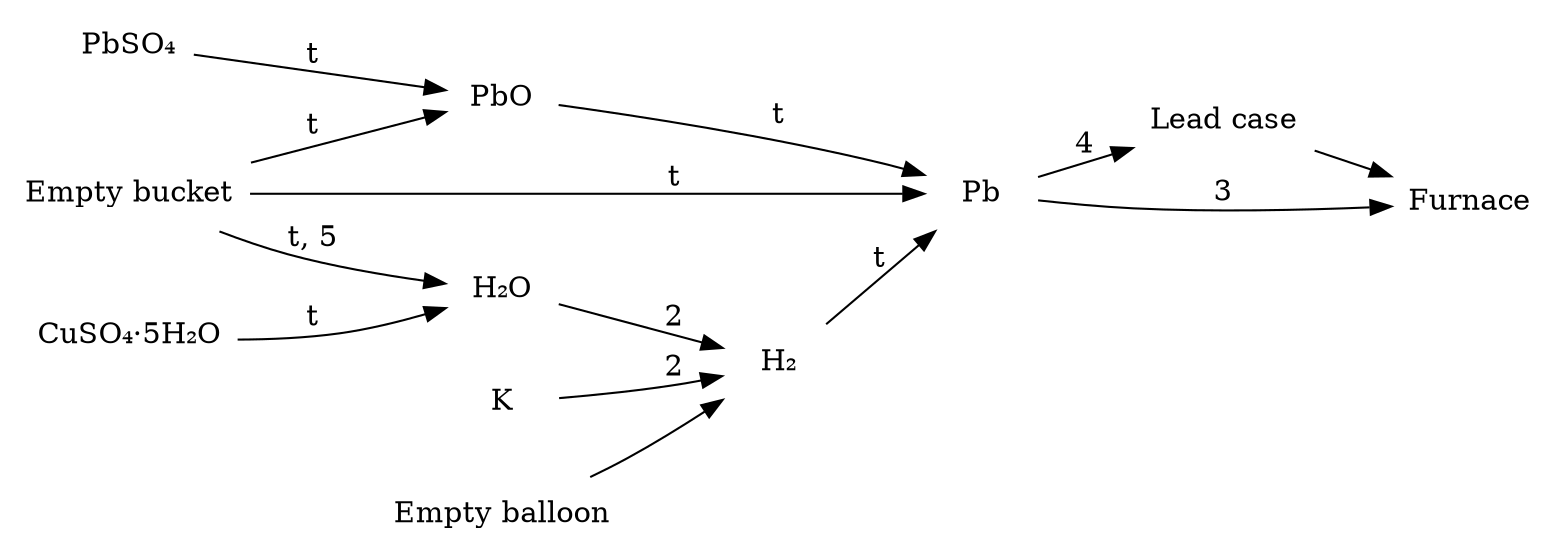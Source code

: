 digraph {
    rankdir="LR"
    node [shape=none]

    "PbSO₄" -> "PbO" [label = "t"]
    "Empty bucket" -> "PbO" [label = "t"]

    "Empty bucket" -> "H₂O" [label = "t, 5"]
    "CuSO₄·5H₂O" -> "H₂O" [label = "t"]

    "K" -> "H₂" [label = "2"]
    "H₂O" -> "H₂" [label = "2"]
    "Empty balloon" -> "H₂"

    "PbO" -> "Pb" [label = "t"]
    "H₂" -> "Pb" [label = "t"]
    "Empty bucket" -> "Pb" [label = "t"]

    "Pb" -> "Lead case" [label = "4"]

    "Lead case" -> "Furnace"
    "Pb" -> "Furnace" [label = "3"]
}